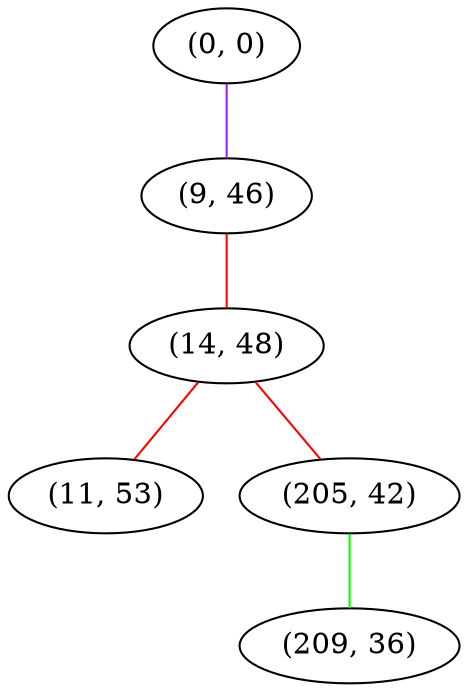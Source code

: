 graph "" {
"(0, 0)";
"(9, 46)";
"(14, 48)";
"(11, 53)";
"(205, 42)";
"(209, 36)";
"(0, 0)" -- "(9, 46)"  [color=purple, key=0, weight=4];
"(9, 46)" -- "(14, 48)"  [color=red, key=0, weight=1];
"(14, 48)" -- "(205, 42)"  [color=red, key=0, weight=1];
"(14, 48)" -- "(11, 53)"  [color=red, key=0, weight=1];
"(205, 42)" -- "(209, 36)"  [color=green, key=0, weight=2];
}
